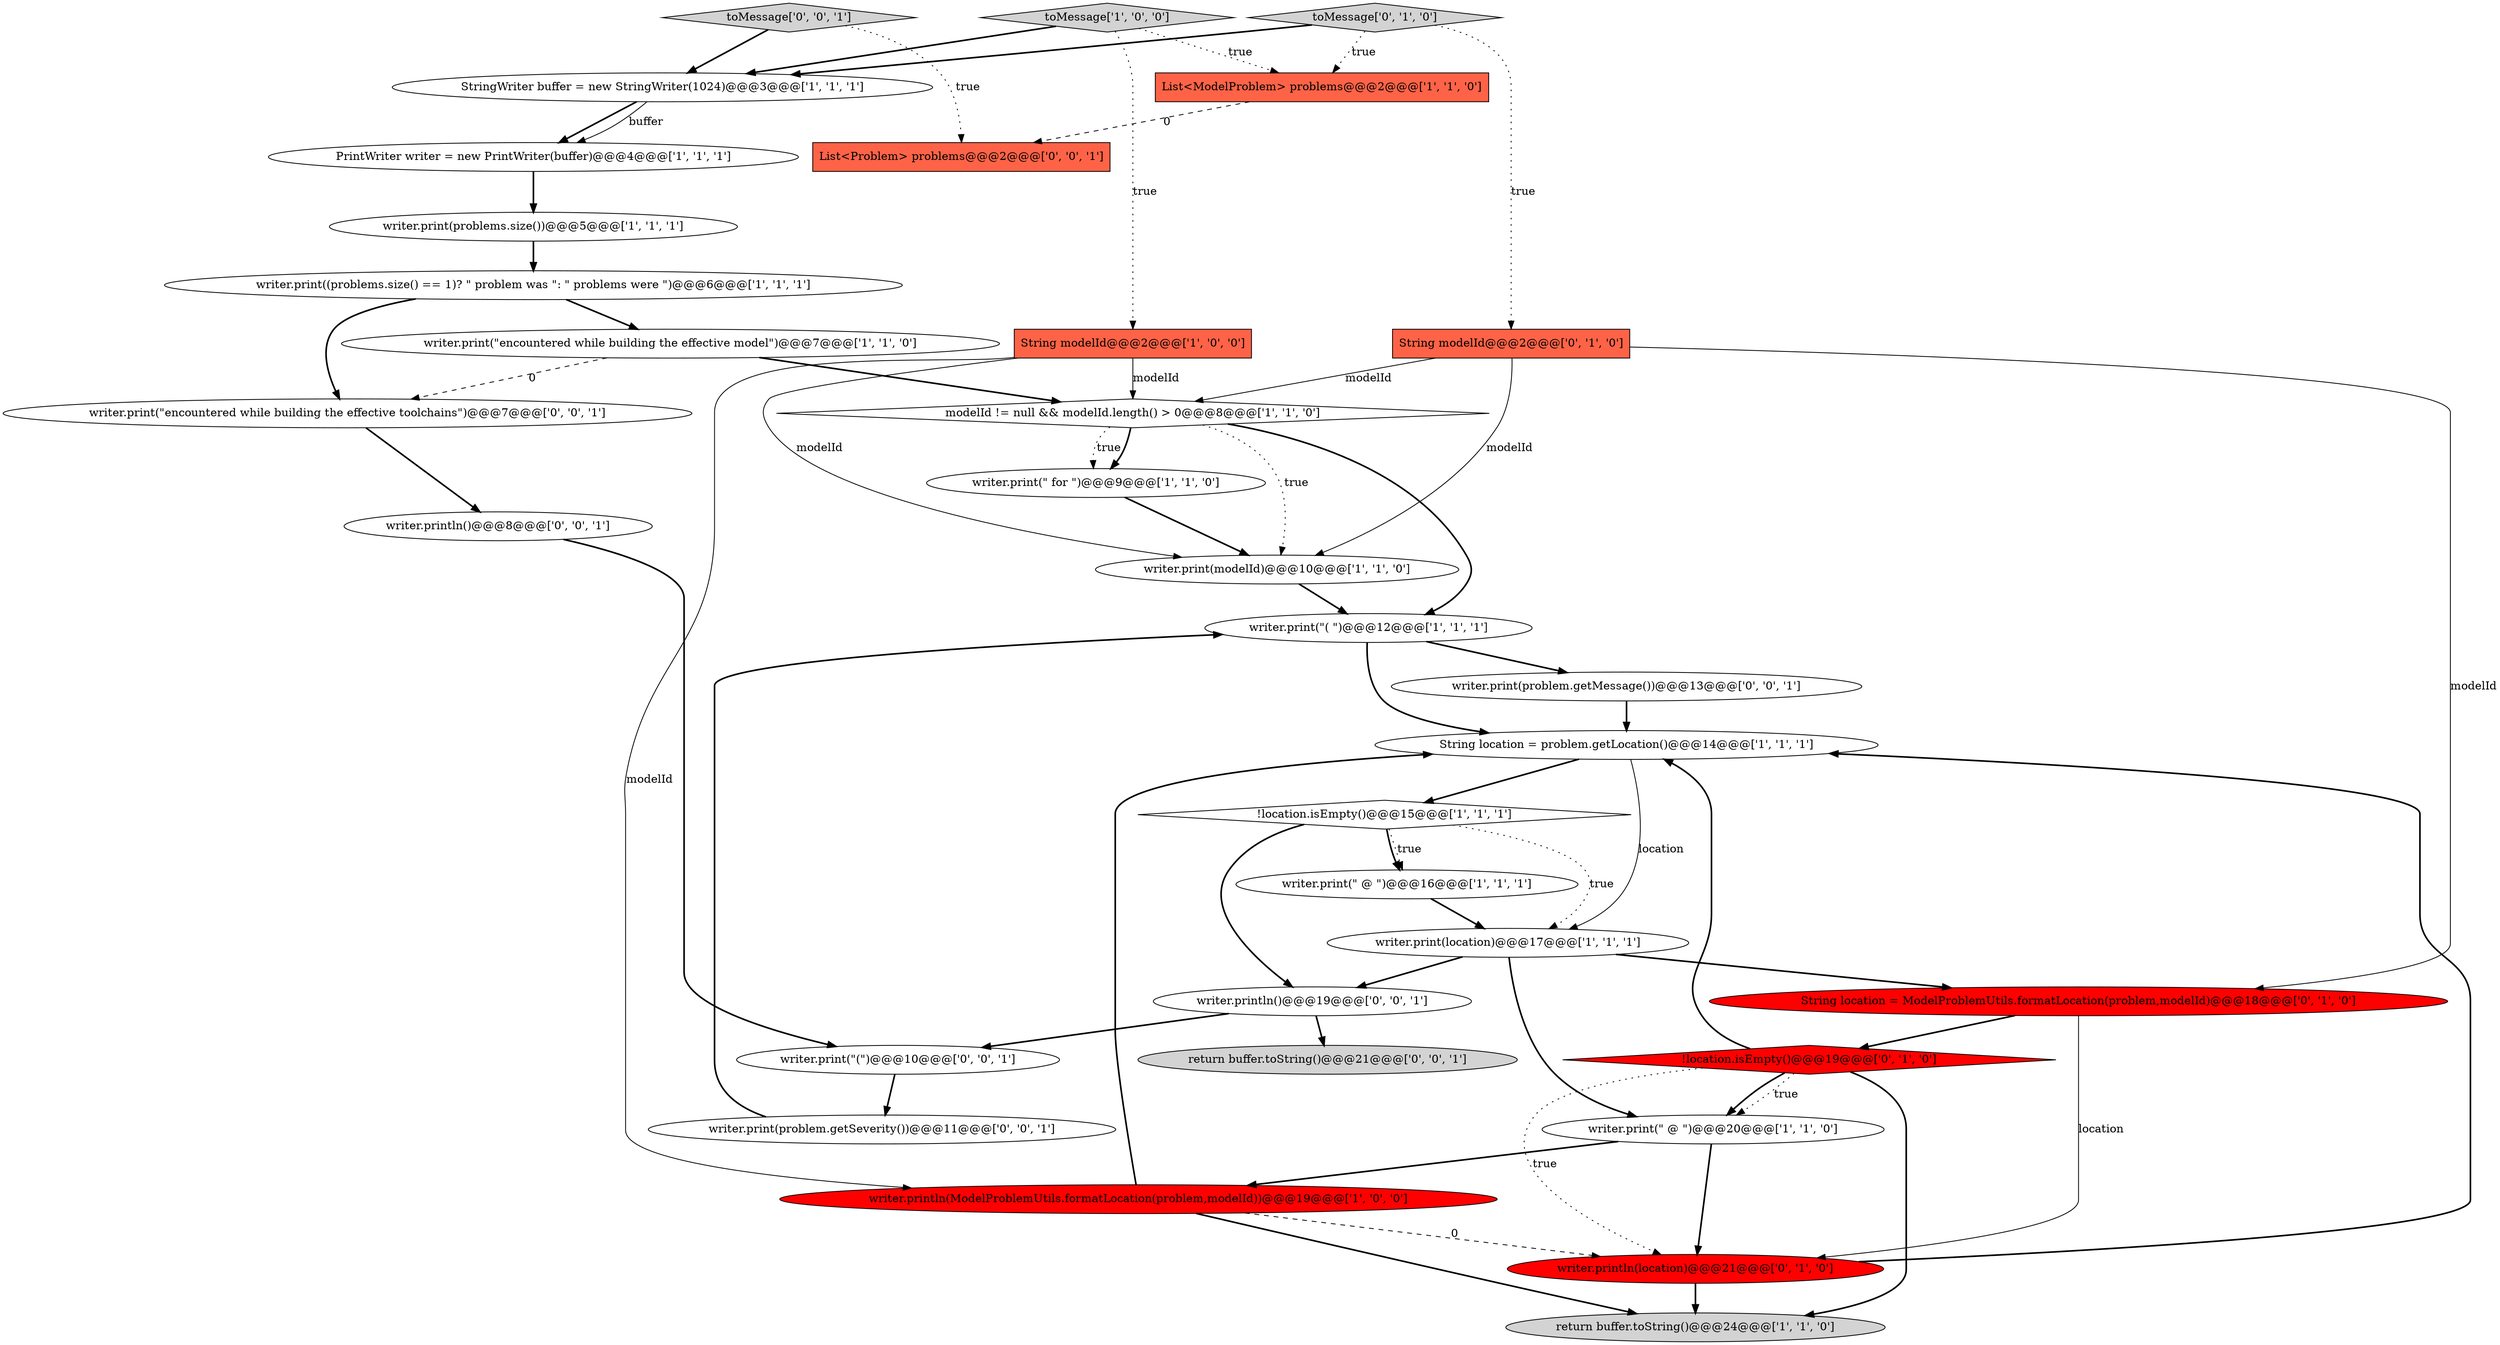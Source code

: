 digraph {
23 [style = filled, label = "toMessage['0', '1', '0']", fillcolor = lightgray, shape = diamond image = "AAA0AAABBB2BBB"];
16 [style = filled, label = "String location = problem.getLocation()@@@14@@@['1', '1', '1']", fillcolor = white, shape = ellipse image = "AAA0AAABBB1BBB"];
26 [style = filled, label = "writer.println()@@@8@@@['0', '0', '1']", fillcolor = white, shape = ellipse image = "AAA0AAABBB3BBB"];
31 [style = filled, label = "writer.print(\"(\")@@@10@@@['0', '0', '1']", fillcolor = white, shape = ellipse image = "AAA0AAABBB3BBB"];
14 [style = filled, label = "return buffer.toString()@@@24@@@['1', '1', '0']", fillcolor = lightgray, shape = ellipse image = "AAA0AAABBB1BBB"];
29 [style = filled, label = "writer.print(\"encountered while building the effective toolchains\")@@@7@@@['0', '0', '1']", fillcolor = white, shape = ellipse image = "AAA0AAABBB3BBB"];
28 [style = filled, label = "writer.println()@@@19@@@['0', '0', '1']", fillcolor = white, shape = ellipse image = "AAA0AAABBB3BBB"];
15 [style = filled, label = "writer.print(problems.size())@@@5@@@['1', '1', '1']", fillcolor = white, shape = ellipse image = "AAA0AAABBB1BBB"];
19 [style = filled, label = "String modelId@@@2@@@['0', '1', '0']", fillcolor = tomato, shape = box image = "AAA0AAABBB2BBB"];
32 [style = filled, label = "toMessage['0', '0', '1']", fillcolor = lightgray, shape = diamond image = "AAA0AAABBB3BBB"];
9 [style = filled, label = "writer.print(modelId)@@@10@@@['1', '1', '0']", fillcolor = white, shape = ellipse image = "AAA0AAABBB1BBB"];
3 [style = filled, label = "writer.print(\" @ \")@@@16@@@['1', '1', '1']", fillcolor = white, shape = ellipse image = "AAA0AAABBB1BBB"];
6 [style = filled, label = "writer.print(\" @ \")@@@20@@@['1', '1', '0']", fillcolor = white, shape = ellipse image = "AAA0AAABBB1BBB"];
11 [style = filled, label = "writer.print(location)@@@17@@@['1', '1', '1']", fillcolor = white, shape = ellipse image = "AAA0AAABBB1BBB"];
17 [style = filled, label = "writer.print(\"( \")@@@12@@@['1', '1', '1']", fillcolor = white, shape = ellipse image = "AAA0AAABBB1BBB"];
5 [style = filled, label = "String modelId@@@2@@@['1', '0', '0']", fillcolor = tomato, shape = box image = "AAA0AAABBB1BBB"];
1 [style = filled, label = "PrintWriter writer = new PrintWriter(buffer)@@@4@@@['1', '1', '1']", fillcolor = white, shape = ellipse image = "AAA0AAABBB1BBB"];
0 [style = filled, label = "modelId != null && modelId.length() > 0@@@8@@@['1', '1', '0']", fillcolor = white, shape = diamond image = "AAA0AAABBB1BBB"];
18 [style = filled, label = "writer.print((problems.size() == 1)? \" problem was \": \" problems were \")@@@6@@@['1', '1', '1']", fillcolor = white, shape = ellipse image = "AAA0AAABBB1BBB"];
4 [style = filled, label = "writer.print(\"encountered while building the effective model\")@@@7@@@['1', '1', '0']", fillcolor = white, shape = ellipse image = "AAA0AAABBB1BBB"];
27 [style = filled, label = "writer.print(problem.getMessage())@@@13@@@['0', '0', '1']", fillcolor = white, shape = ellipse image = "AAA0AAABBB3BBB"];
30 [style = filled, label = "writer.print(problem.getSeverity())@@@11@@@['0', '0', '1']", fillcolor = white, shape = ellipse image = "AAA0AAABBB3BBB"];
2 [style = filled, label = "writer.println(ModelProblemUtils.formatLocation(problem,modelId))@@@19@@@['1', '0', '0']", fillcolor = red, shape = ellipse image = "AAA1AAABBB1BBB"];
8 [style = filled, label = "List<ModelProblem> problems@@@2@@@['1', '1', '0']", fillcolor = tomato, shape = box image = "AAA0AAABBB1BBB"];
13 [style = filled, label = "!location.isEmpty()@@@15@@@['1', '1', '1']", fillcolor = white, shape = diamond image = "AAA0AAABBB1BBB"];
10 [style = filled, label = "writer.print(\" for \")@@@9@@@['1', '1', '0']", fillcolor = white, shape = ellipse image = "AAA0AAABBB1BBB"];
12 [style = filled, label = "toMessage['1', '0', '0']", fillcolor = lightgray, shape = diamond image = "AAA0AAABBB1BBB"];
20 [style = filled, label = "writer.println(location)@@@21@@@['0', '1', '0']", fillcolor = red, shape = ellipse image = "AAA1AAABBB2BBB"];
24 [style = filled, label = "List<Problem> problems@@@2@@@['0', '0', '1']", fillcolor = tomato, shape = box image = "AAA0AAABBB3BBB"];
22 [style = filled, label = "!location.isEmpty()@@@19@@@['0', '1', '0']", fillcolor = red, shape = diamond image = "AAA1AAABBB2BBB"];
7 [style = filled, label = "StringWriter buffer = new StringWriter(1024)@@@3@@@['1', '1', '1']", fillcolor = white, shape = ellipse image = "AAA0AAABBB1BBB"];
21 [style = filled, label = "String location = ModelProblemUtils.formatLocation(problem,modelId)@@@18@@@['0', '1', '0']", fillcolor = red, shape = ellipse image = "AAA1AAABBB2BBB"];
25 [style = filled, label = "return buffer.toString()@@@21@@@['0', '0', '1']", fillcolor = lightgray, shape = ellipse image = "AAA0AAABBB3BBB"];
11->28 [style = bold, label=""];
16->13 [style = bold, label=""];
7->1 [style = bold, label=""];
30->17 [style = bold, label=""];
32->24 [style = dotted, label="true"];
2->20 [style = dashed, label="0"];
13->3 [style = dotted, label="true"];
5->2 [style = solid, label="modelId"];
16->11 [style = solid, label="location"];
0->10 [style = dotted, label="true"];
22->16 [style = bold, label=""];
12->8 [style = dotted, label="true"];
0->17 [style = bold, label=""];
23->8 [style = dotted, label="true"];
1->15 [style = bold, label=""];
28->31 [style = bold, label=""];
11->6 [style = bold, label=""];
11->21 [style = bold, label=""];
3->11 [style = bold, label=""];
9->17 [style = bold, label=""];
20->14 [style = bold, label=""];
32->7 [style = bold, label=""];
5->9 [style = solid, label="modelId"];
23->19 [style = dotted, label="true"];
27->16 [style = bold, label=""];
19->9 [style = solid, label="modelId"];
8->24 [style = dashed, label="0"];
22->6 [style = dotted, label="true"];
15->18 [style = bold, label=""];
12->7 [style = bold, label=""];
4->0 [style = bold, label=""];
29->26 [style = bold, label=""];
5->0 [style = solid, label="modelId"];
6->2 [style = bold, label=""];
6->20 [style = bold, label=""];
21->20 [style = solid, label="location"];
18->29 [style = bold, label=""];
0->10 [style = bold, label=""];
26->31 [style = bold, label=""];
22->20 [style = dotted, label="true"];
20->16 [style = bold, label=""];
18->4 [style = bold, label=""];
13->3 [style = bold, label=""];
12->5 [style = dotted, label="true"];
21->22 [style = bold, label=""];
2->14 [style = bold, label=""];
31->30 [style = bold, label=""];
19->21 [style = solid, label="modelId"];
19->0 [style = solid, label="modelId"];
28->25 [style = bold, label=""];
13->11 [style = dotted, label="true"];
10->9 [style = bold, label=""];
23->7 [style = bold, label=""];
17->27 [style = bold, label=""];
13->28 [style = bold, label=""];
22->14 [style = bold, label=""];
4->29 [style = dashed, label="0"];
0->9 [style = dotted, label="true"];
7->1 [style = solid, label="buffer"];
17->16 [style = bold, label=""];
22->6 [style = bold, label=""];
2->16 [style = bold, label=""];
}
